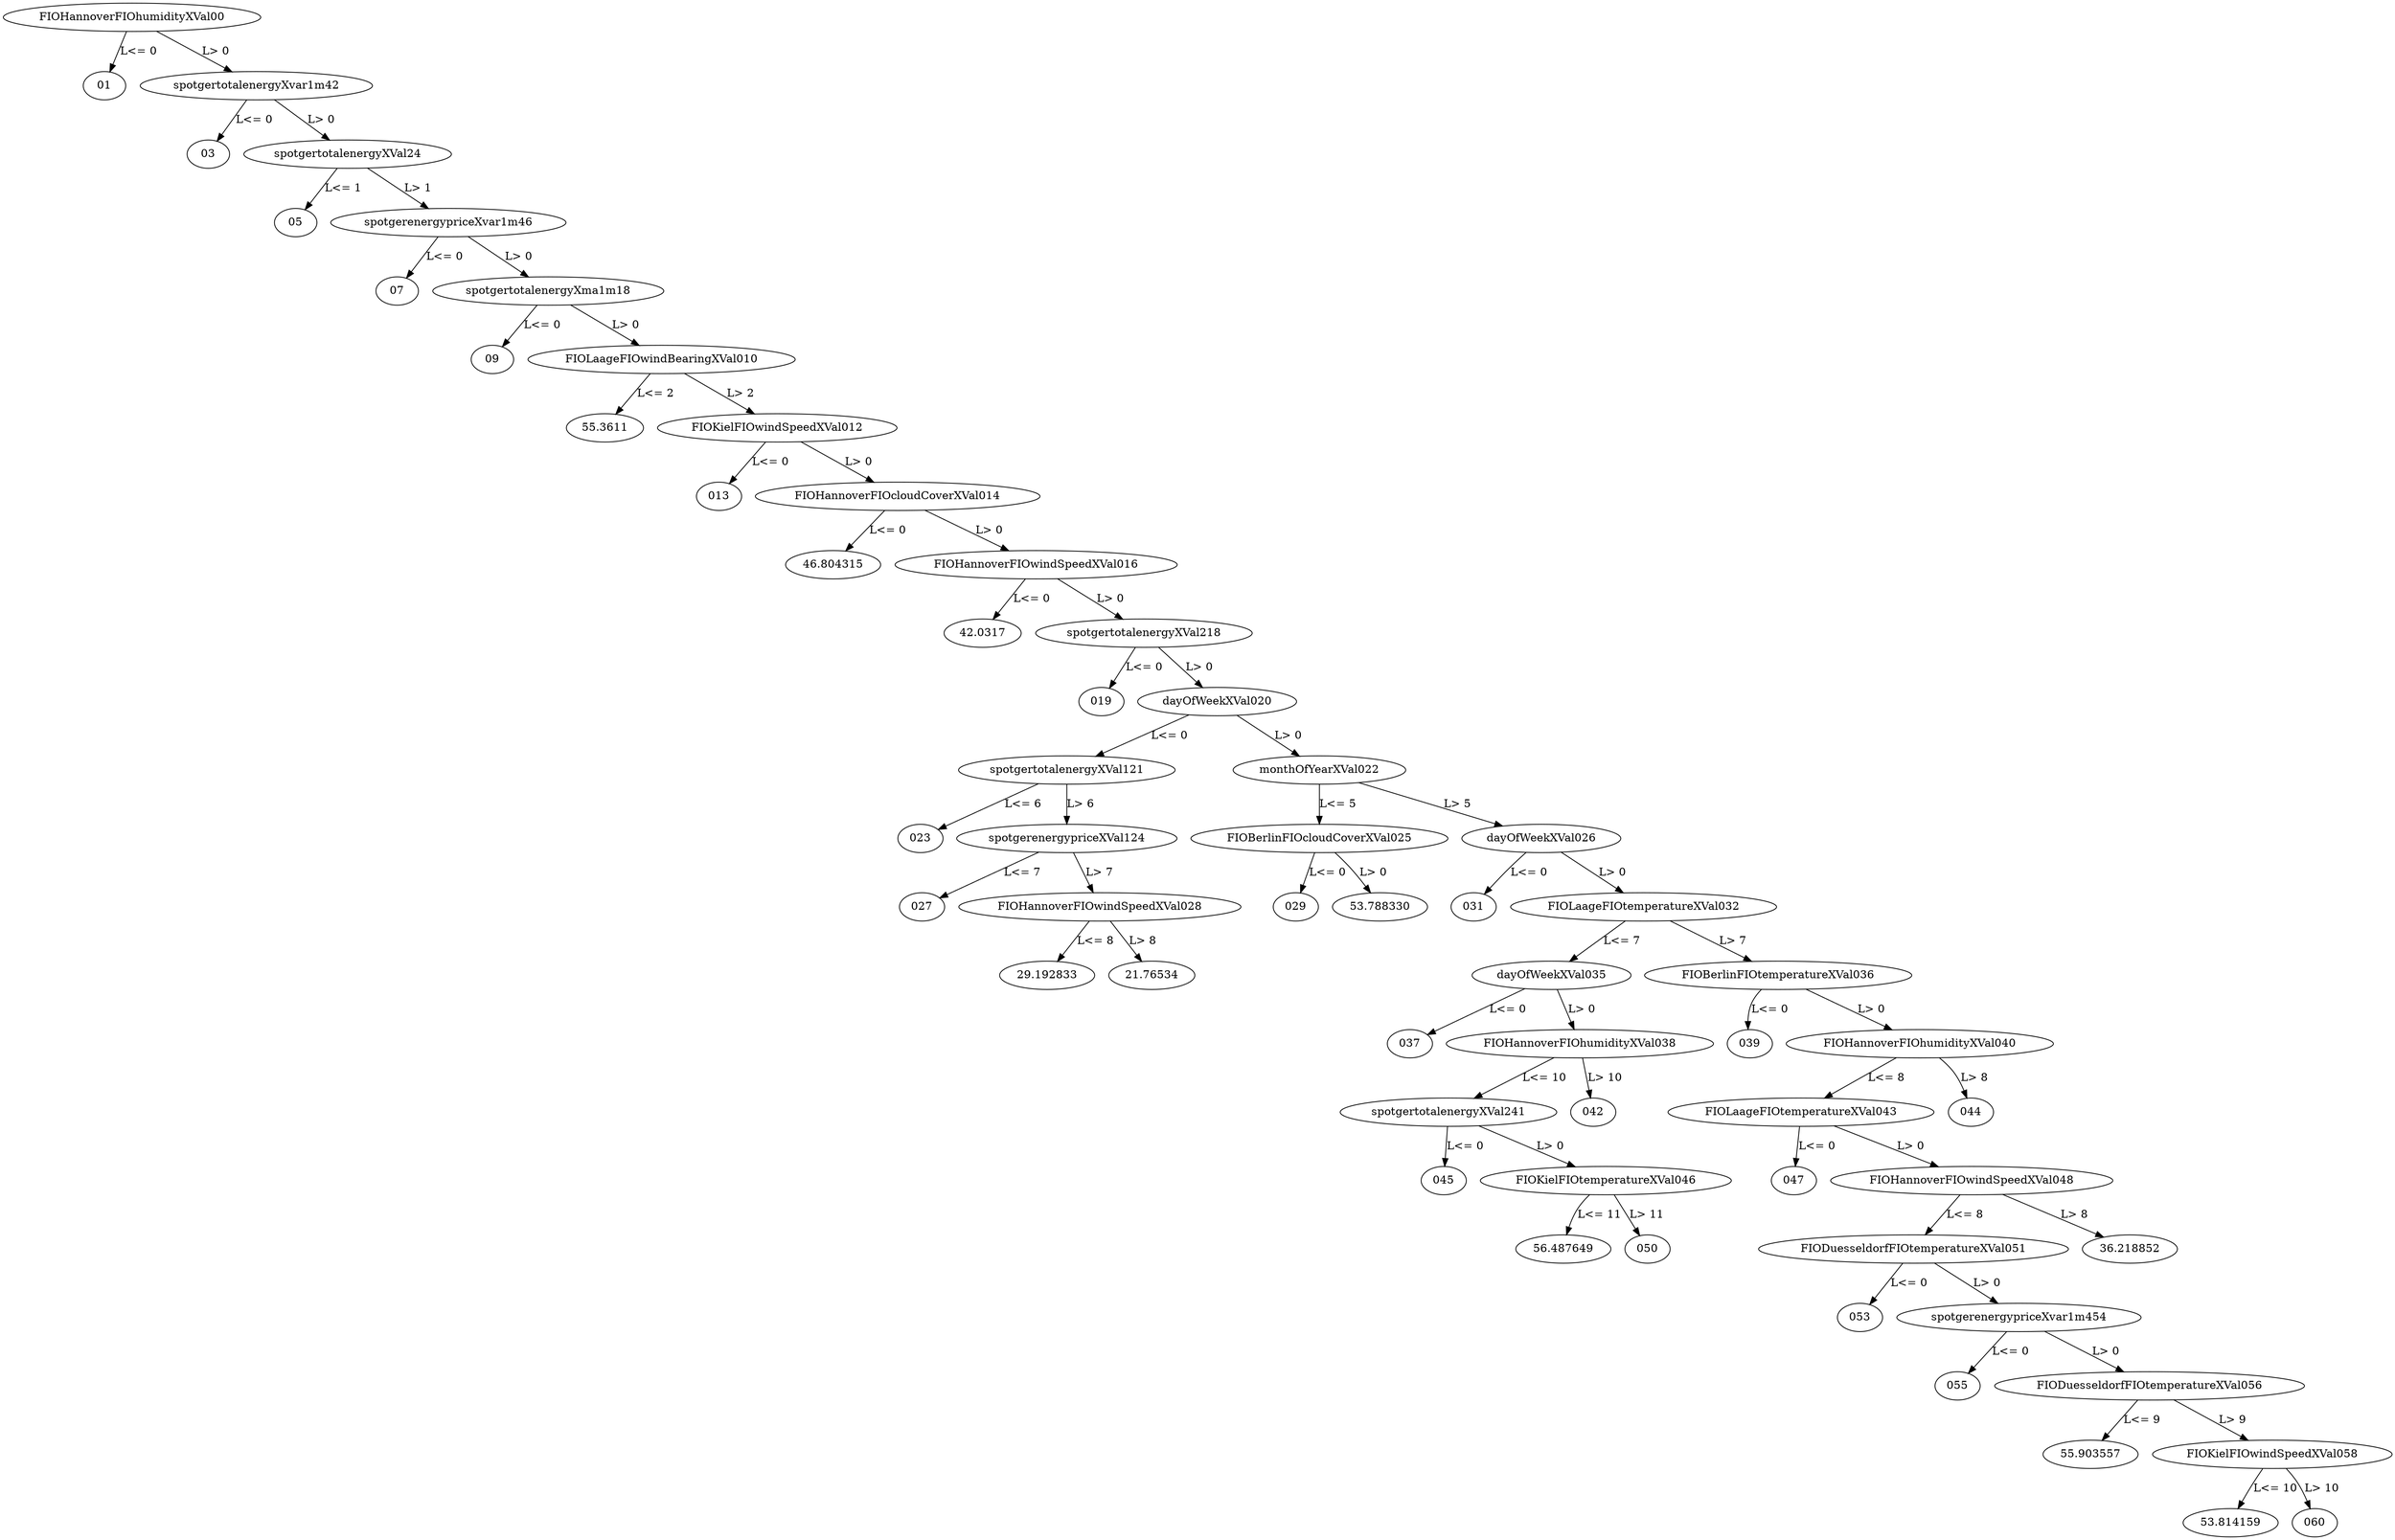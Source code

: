 digraph dt_fig {
	FIOHannoverFIOhumidityXVal00 -> "01" [label="L<= 0"];
	FIOHannoverFIOhumidityXVal00 -> spotgertotalenergyXvar1m42 [label="L> 0"];
	spotgertotalenergyXvar1m42 -> "03" [label="L<= 0"];
	spotgertotalenergyXvar1m42 -> spotgertotalenergyXVal24 [label="L> 0"];
	spotgertotalenergyXVal24 -> "05" [label="L<= 1"];
	spotgertotalenergyXVal24 -> spotgerenergypriceXvar1m46 [label="L> 1"];
	spotgerenergypriceXvar1m46 -> "07" [label="L<= 0"];
	spotgerenergypriceXvar1m46 -> spotgertotalenergyXma1m18 [label="L> 0"];
	spotgertotalenergyXma1m18 -> "09" [label="L<= 0"];
	spotgertotalenergyXma1m18 -> FIOLaageFIOwindBearingXVal010 [label="L> 0"];
	FIOLaageFIOwindBearingXVal010 -> "55.3611" [label="L<= 2"];
	FIOLaageFIOwindBearingXVal010 -> FIOKielFIOwindSpeedXVal012 [label="L> 2"];
	FIOKielFIOwindSpeedXVal012 -> "013" [label="L<= 0"];
	FIOKielFIOwindSpeedXVal012 -> FIOHannoverFIOcloudCoverXVal014 [label="L> 0"];
	FIOHannoverFIOcloudCoverXVal014 -> "46.804315" [label="L<= 0"];
	FIOHannoverFIOcloudCoverXVal014 -> FIOHannoverFIOwindSpeedXVal016 [label="L> 0"];
	FIOHannoverFIOwindSpeedXVal016 -> "42.0317" [label="L<= 0"];
	FIOHannoverFIOwindSpeedXVal016 -> spotgertotalenergyXVal218 [label="L> 0"];
	spotgertotalenergyXVal218 -> "019" [label="L<= 0"];
	spotgertotalenergyXVal218 -> dayOfWeekXVal020 [label="L> 0"];
	dayOfWeekXVal020 -> spotgertotalenergyXVal121 [label="L<= 0"];
	dayOfWeekXVal020 -> monthOfYearXVal022 [label="L> 0"];
	spotgertotalenergyXVal121 -> "023" [label="L<= 6"];
	spotgertotalenergyXVal121 -> spotgerenergypriceXVal124 [label="L> 6"];
	monthOfYearXVal022 -> FIOBerlinFIOcloudCoverXVal025 [label="L<= 5"];
	monthOfYearXVal022 -> dayOfWeekXVal026 [label="L> 5"];
	spotgerenergypriceXVal124 -> "027" [label="L<= 7"];
	spotgerenergypriceXVal124 -> FIOHannoverFIOwindSpeedXVal028 [label="L> 7"];
	FIOBerlinFIOcloudCoverXVal025 -> "029" [label="L<= 0"];
	FIOBerlinFIOcloudCoverXVal025 -> "53.788330" [label="L> 0"];
	dayOfWeekXVal026 -> "031" [label="L<= 0"];
	dayOfWeekXVal026 -> FIOLaageFIOtemperatureXVal032 [label="L> 0"];
	FIOHannoverFIOwindSpeedXVal028 -> "29.192833" [label="L<= 8"];
	FIOHannoverFIOwindSpeedXVal028 -> "21.76534" [label="L> 8"];
	FIOLaageFIOtemperatureXVal032 -> dayOfWeekXVal035 [label="L<= 7"];
	FIOLaageFIOtemperatureXVal032 -> FIOBerlinFIOtemperatureXVal036 [label="L> 7"];
	dayOfWeekXVal035 -> "037" [label="L<= 0"];
	dayOfWeekXVal035 -> FIOHannoverFIOhumidityXVal038 [label="L> 0"];
	FIOBerlinFIOtemperatureXVal036 -> "039" [label="L<= 0"];
	FIOBerlinFIOtemperatureXVal036 -> FIOHannoverFIOhumidityXVal040 [label="L> 0"];
	FIOHannoverFIOhumidityXVal038 -> spotgertotalenergyXVal241 [label="L<= 10"];
	FIOHannoverFIOhumidityXVal038 -> "042" [label="L> 10"];
	FIOHannoverFIOhumidityXVal040 -> FIOLaageFIOtemperatureXVal043 [label="L<= 8"];
	FIOHannoverFIOhumidityXVal040 -> "044" [label="L> 8"];
	spotgertotalenergyXVal241 -> "045" [label="L<= 0"];
	spotgertotalenergyXVal241 -> FIOKielFIOtemperatureXVal046 [label="L> 0"];
	FIOLaageFIOtemperatureXVal043 -> "047" [label="L<= 0"];
	FIOLaageFIOtemperatureXVal043 -> FIOHannoverFIOwindSpeedXVal048 [label="L> 0"];
	FIOKielFIOtemperatureXVal046 -> "56.487649" [label="L<= 11"];
	FIOKielFIOtemperatureXVal046 -> "050" [label="L> 11"];
	FIOHannoverFIOwindSpeedXVal048 -> FIODuesseldorfFIOtemperatureXVal051 [label="L<= 8"];
	FIOHannoverFIOwindSpeedXVal048 -> "36.218852" [label="L> 8"];
	FIODuesseldorfFIOtemperatureXVal051 -> "053" [label="L<= 0"];
	FIODuesseldorfFIOtemperatureXVal051 -> spotgerenergypriceXvar1m454 [label="L> 0"];
	spotgerenergypriceXvar1m454 -> "055" [label="L<= 0"];
	spotgerenergypriceXvar1m454 -> FIODuesseldorfFIOtemperatureXVal056 [label="L> 0"];
	FIODuesseldorfFIOtemperatureXVal056 -> "55.903557" [label="L<= 9"];
	FIODuesseldorfFIOtemperatureXVal056 -> FIOKielFIOwindSpeedXVal058 [label="L> 9"];
	FIOKielFIOwindSpeedXVal058 -> "53.814159" [label="L<= 10"];
	FIOKielFIOwindSpeedXVal058 -> "060" [label="L> 10"];
}
